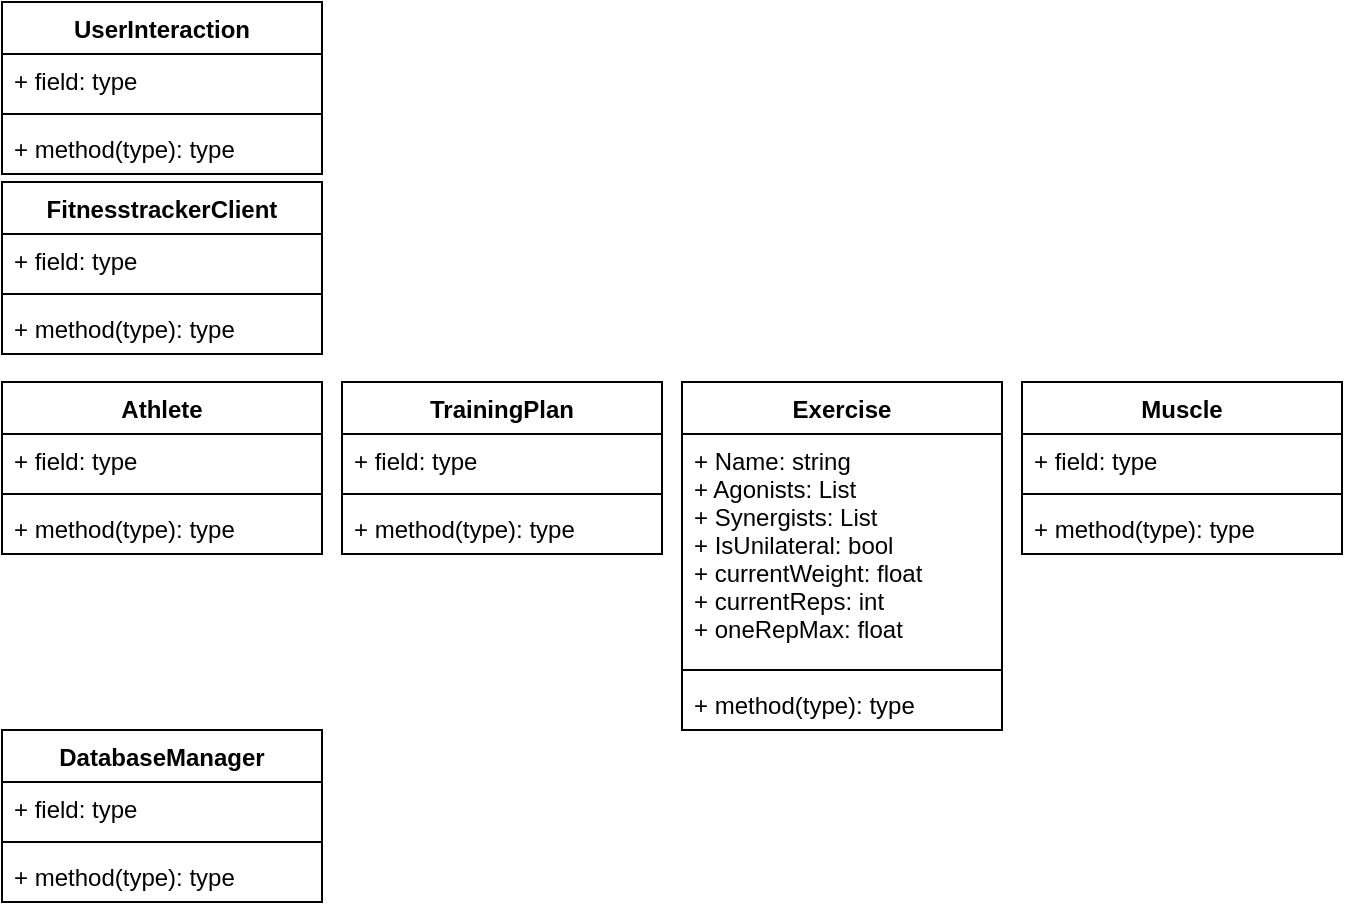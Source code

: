 <mxfile version="20.5.1" type="github">
  <diagram id="vdUzllk0lGpyXmdlodZN" name="Page-1">
    <mxGraphModel dx="1038" dy="548" grid="1" gridSize="10" guides="1" tooltips="1" connect="1" arrows="1" fold="1" page="1" pageScale="1" pageWidth="827" pageHeight="1169" math="0" shadow="0">
      <root>
        <mxCell id="0" />
        <mxCell id="1" parent="0" />
        <mxCell id="z_jotquKuIO6mJ_oJ7Rg-1" value="Exercise" style="swimlane;fontStyle=1;align=center;verticalAlign=top;childLayout=stackLayout;horizontal=1;startSize=26;horizontalStack=0;resizeParent=1;resizeParentMax=0;resizeLast=0;collapsible=1;marginBottom=0;" parent="1" vertex="1">
          <mxGeometry x="630" y="210" width="160" height="174" as="geometry" />
        </mxCell>
        <mxCell id="z_jotquKuIO6mJ_oJ7Rg-2" value="+ Name: string&#xa;+ Agonists: List&#xa;+ Synergists: List&#xa;+ IsUnilateral: bool&#xa;+ currentWeight: float&#xa;+ currentReps: int&#xa;+ oneRepMax: float&#xa;" style="text;strokeColor=none;fillColor=none;align=left;verticalAlign=top;spacingLeft=4;spacingRight=4;overflow=hidden;rotatable=0;points=[[0,0.5],[1,0.5]];portConstraint=eastwest;" parent="z_jotquKuIO6mJ_oJ7Rg-1" vertex="1">
          <mxGeometry y="26" width="160" height="114" as="geometry" />
        </mxCell>
        <mxCell id="z_jotquKuIO6mJ_oJ7Rg-3" value="" style="line;strokeWidth=1;fillColor=none;align=left;verticalAlign=middle;spacingTop=-1;spacingLeft=3;spacingRight=3;rotatable=0;labelPosition=right;points=[];portConstraint=eastwest;" parent="z_jotquKuIO6mJ_oJ7Rg-1" vertex="1">
          <mxGeometry y="140" width="160" height="8" as="geometry" />
        </mxCell>
        <mxCell id="z_jotquKuIO6mJ_oJ7Rg-4" value="+ method(type): type" style="text;strokeColor=none;fillColor=none;align=left;verticalAlign=top;spacingLeft=4;spacingRight=4;overflow=hidden;rotatable=0;points=[[0,0.5],[1,0.5]];portConstraint=eastwest;" parent="z_jotquKuIO6mJ_oJ7Rg-1" vertex="1">
          <mxGeometry y="148" width="160" height="26" as="geometry" />
        </mxCell>
        <mxCell id="AERkwMOD5IrybPWCdOiH-1" value="Athlete" style="swimlane;fontStyle=1;align=center;verticalAlign=top;childLayout=stackLayout;horizontal=1;startSize=26;horizontalStack=0;resizeParent=1;resizeParentMax=0;resizeLast=0;collapsible=1;marginBottom=0;" vertex="1" parent="1">
          <mxGeometry x="290" y="210" width="160" height="86" as="geometry" />
        </mxCell>
        <mxCell id="AERkwMOD5IrybPWCdOiH-2" value="+ field: type" style="text;strokeColor=none;fillColor=none;align=left;verticalAlign=top;spacingLeft=4;spacingRight=4;overflow=hidden;rotatable=0;points=[[0,0.5],[1,0.5]];portConstraint=eastwest;" vertex="1" parent="AERkwMOD5IrybPWCdOiH-1">
          <mxGeometry y="26" width="160" height="26" as="geometry" />
        </mxCell>
        <mxCell id="AERkwMOD5IrybPWCdOiH-3" value="" style="line;strokeWidth=1;fillColor=none;align=left;verticalAlign=middle;spacingTop=-1;spacingLeft=3;spacingRight=3;rotatable=0;labelPosition=right;points=[];portConstraint=eastwest;strokeColor=inherit;" vertex="1" parent="AERkwMOD5IrybPWCdOiH-1">
          <mxGeometry y="52" width="160" height="8" as="geometry" />
        </mxCell>
        <mxCell id="AERkwMOD5IrybPWCdOiH-4" value="+ method(type): type" style="text;strokeColor=none;fillColor=none;align=left;verticalAlign=top;spacingLeft=4;spacingRight=4;overflow=hidden;rotatable=0;points=[[0,0.5],[1,0.5]];portConstraint=eastwest;" vertex="1" parent="AERkwMOD5IrybPWCdOiH-1">
          <mxGeometry y="60" width="160" height="26" as="geometry" />
        </mxCell>
        <mxCell id="AERkwMOD5IrybPWCdOiH-5" value="FitnesstrackerClient" style="swimlane;fontStyle=1;align=center;verticalAlign=top;childLayout=stackLayout;horizontal=1;startSize=26;horizontalStack=0;resizeParent=1;resizeParentMax=0;resizeLast=0;collapsible=1;marginBottom=0;" vertex="1" parent="1">
          <mxGeometry x="290" y="110" width="160" height="86" as="geometry" />
        </mxCell>
        <mxCell id="AERkwMOD5IrybPWCdOiH-6" value="+ field: type" style="text;strokeColor=none;fillColor=none;align=left;verticalAlign=top;spacingLeft=4;spacingRight=4;overflow=hidden;rotatable=0;points=[[0,0.5],[1,0.5]];portConstraint=eastwest;" vertex="1" parent="AERkwMOD5IrybPWCdOiH-5">
          <mxGeometry y="26" width="160" height="26" as="geometry" />
        </mxCell>
        <mxCell id="AERkwMOD5IrybPWCdOiH-7" value="" style="line;strokeWidth=1;fillColor=none;align=left;verticalAlign=middle;spacingTop=-1;spacingLeft=3;spacingRight=3;rotatable=0;labelPosition=right;points=[];portConstraint=eastwest;strokeColor=inherit;" vertex="1" parent="AERkwMOD5IrybPWCdOiH-5">
          <mxGeometry y="52" width="160" height="8" as="geometry" />
        </mxCell>
        <mxCell id="AERkwMOD5IrybPWCdOiH-8" value="+ method(type): type" style="text;strokeColor=none;fillColor=none;align=left;verticalAlign=top;spacingLeft=4;spacingRight=4;overflow=hidden;rotatable=0;points=[[0,0.5],[1,0.5]];portConstraint=eastwest;" vertex="1" parent="AERkwMOD5IrybPWCdOiH-5">
          <mxGeometry y="60" width="160" height="26" as="geometry" />
        </mxCell>
        <mxCell id="AERkwMOD5IrybPWCdOiH-9" value="DatabaseManager" style="swimlane;fontStyle=1;align=center;verticalAlign=top;childLayout=stackLayout;horizontal=1;startSize=26;horizontalStack=0;resizeParent=1;resizeParentMax=0;resizeLast=0;collapsible=1;marginBottom=0;" vertex="1" parent="1">
          <mxGeometry x="290" y="384" width="160" height="86" as="geometry" />
        </mxCell>
        <mxCell id="AERkwMOD5IrybPWCdOiH-10" value="+ field: type" style="text;strokeColor=none;fillColor=none;align=left;verticalAlign=top;spacingLeft=4;spacingRight=4;overflow=hidden;rotatable=0;points=[[0,0.5],[1,0.5]];portConstraint=eastwest;" vertex="1" parent="AERkwMOD5IrybPWCdOiH-9">
          <mxGeometry y="26" width="160" height="26" as="geometry" />
        </mxCell>
        <mxCell id="AERkwMOD5IrybPWCdOiH-11" value="" style="line;strokeWidth=1;fillColor=none;align=left;verticalAlign=middle;spacingTop=-1;spacingLeft=3;spacingRight=3;rotatable=0;labelPosition=right;points=[];portConstraint=eastwest;strokeColor=inherit;" vertex="1" parent="AERkwMOD5IrybPWCdOiH-9">
          <mxGeometry y="52" width="160" height="8" as="geometry" />
        </mxCell>
        <mxCell id="AERkwMOD5IrybPWCdOiH-12" value="+ method(type): type" style="text;strokeColor=none;fillColor=none;align=left;verticalAlign=top;spacingLeft=4;spacingRight=4;overflow=hidden;rotatable=0;points=[[0,0.5],[1,0.5]];portConstraint=eastwest;" vertex="1" parent="AERkwMOD5IrybPWCdOiH-9">
          <mxGeometry y="60" width="160" height="26" as="geometry" />
        </mxCell>
        <mxCell id="AERkwMOD5IrybPWCdOiH-13" value="UserInteraction" style="swimlane;fontStyle=1;align=center;verticalAlign=top;childLayout=stackLayout;horizontal=1;startSize=26;horizontalStack=0;resizeParent=1;resizeParentMax=0;resizeLast=0;collapsible=1;marginBottom=0;" vertex="1" parent="1">
          <mxGeometry x="290" y="20" width="160" height="86" as="geometry" />
        </mxCell>
        <mxCell id="AERkwMOD5IrybPWCdOiH-14" value="+ field: type" style="text;strokeColor=none;fillColor=none;align=left;verticalAlign=top;spacingLeft=4;spacingRight=4;overflow=hidden;rotatable=0;points=[[0,0.5],[1,0.5]];portConstraint=eastwest;" vertex="1" parent="AERkwMOD5IrybPWCdOiH-13">
          <mxGeometry y="26" width="160" height="26" as="geometry" />
        </mxCell>
        <mxCell id="AERkwMOD5IrybPWCdOiH-15" value="" style="line;strokeWidth=1;fillColor=none;align=left;verticalAlign=middle;spacingTop=-1;spacingLeft=3;spacingRight=3;rotatable=0;labelPosition=right;points=[];portConstraint=eastwest;strokeColor=inherit;" vertex="1" parent="AERkwMOD5IrybPWCdOiH-13">
          <mxGeometry y="52" width="160" height="8" as="geometry" />
        </mxCell>
        <mxCell id="AERkwMOD5IrybPWCdOiH-16" value="+ method(type): type" style="text;strokeColor=none;fillColor=none;align=left;verticalAlign=top;spacingLeft=4;spacingRight=4;overflow=hidden;rotatable=0;points=[[0,0.5],[1,0.5]];portConstraint=eastwest;" vertex="1" parent="AERkwMOD5IrybPWCdOiH-13">
          <mxGeometry y="60" width="160" height="26" as="geometry" />
        </mxCell>
        <mxCell id="AERkwMOD5IrybPWCdOiH-17" value="Muscle" style="swimlane;fontStyle=1;align=center;verticalAlign=top;childLayout=stackLayout;horizontal=1;startSize=26;horizontalStack=0;resizeParent=1;resizeParentMax=0;resizeLast=0;collapsible=1;marginBottom=0;" vertex="1" parent="1">
          <mxGeometry x="800" y="210" width="160" height="86" as="geometry" />
        </mxCell>
        <mxCell id="AERkwMOD5IrybPWCdOiH-18" value="+ field: type" style="text;strokeColor=none;fillColor=none;align=left;verticalAlign=top;spacingLeft=4;spacingRight=4;overflow=hidden;rotatable=0;points=[[0,0.5],[1,0.5]];portConstraint=eastwest;" vertex="1" parent="AERkwMOD5IrybPWCdOiH-17">
          <mxGeometry y="26" width="160" height="26" as="geometry" />
        </mxCell>
        <mxCell id="AERkwMOD5IrybPWCdOiH-19" value="" style="line;strokeWidth=1;fillColor=none;align=left;verticalAlign=middle;spacingTop=-1;spacingLeft=3;spacingRight=3;rotatable=0;labelPosition=right;points=[];portConstraint=eastwest;strokeColor=inherit;" vertex="1" parent="AERkwMOD5IrybPWCdOiH-17">
          <mxGeometry y="52" width="160" height="8" as="geometry" />
        </mxCell>
        <mxCell id="AERkwMOD5IrybPWCdOiH-20" value="+ method(type): type" style="text;strokeColor=none;fillColor=none;align=left;verticalAlign=top;spacingLeft=4;spacingRight=4;overflow=hidden;rotatable=0;points=[[0,0.5],[1,0.5]];portConstraint=eastwest;" vertex="1" parent="AERkwMOD5IrybPWCdOiH-17">
          <mxGeometry y="60" width="160" height="26" as="geometry" />
        </mxCell>
        <mxCell id="AERkwMOD5IrybPWCdOiH-21" value="TrainingPlan" style="swimlane;fontStyle=1;align=center;verticalAlign=top;childLayout=stackLayout;horizontal=1;startSize=26;horizontalStack=0;resizeParent=1;resizeParentMax=0;resizeLast=0;collapsible=1;marginBottom=0;" vertex="1" parent="1">
          <mxGeometry x="460" y="210" width="160" height="86" as="geometry" />
        </mxCell>
        <mxCell id="AERkwMOD5IrybPWCdOiH-22" value="+ field: type" style="text;strokeColor=none;fillColor=none;align=left;verticalAlign=top;spacingLeft=4;spacingRight=4;overflow=hidden;rotatable=0;points=[[0,0.5],[1,0.5]];portConstraint=eastwest;" vertex="1" parent="AERkwMOD5IrybPWCdOiH-21">
          <mxGeometry y="26" width="160" height="26" as="geometry" />
        </mxCell>
        <mxCell id="AERkwMOD5IrybPWCdOiH-23" value="" style="line;strokeWidth=1;fillColor=none;align=left;verticalAlign=middle;spacingTop=-1;spacingLeft=3;spacingRight=3;rotatable=0;labelPosition=right;points=[];portConstraint=eastwest;strokeColor=inherit;" vertex="1" parent="AERkwMOD5IrybPWCdOiH-21">
          <mxGeometry y="52" width="160" height="8" as="geometry" />
        </mxCell>
        <mxCell id="AERkwMOD5IrybPWCdOiH-24" value="+ method(type): type" style="text;strokeColor=none;fillColor=none;align=left;verticalAlign=top;spacingLeft=4;spacingRight=4;overflow=hidden;rotatable=0;points=[[0,0.5],[1,0.5]];portConstraint=eastwest;" vertex="1" parent="AERkwMOD5IrybPWCdOiH-21">
          <mxGeometry y="60" width="160" height="26" as="geometry" />
        </mxCell>
      </root>
    </mxGraphModel>
  </diagram>
</mxfile>

